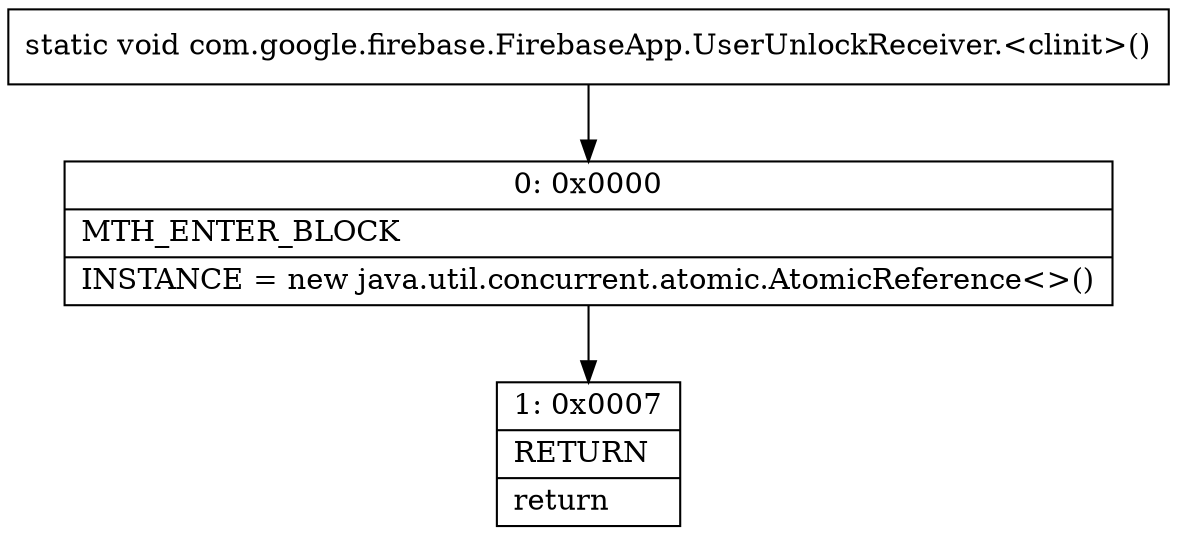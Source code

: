 digraph "CFG forcom.google.firebase.FirebaseApp.UserUnlockReceiver.\<clinit\>()V" {
Node_0 [shape=record,label="{0\:\ 0x0000|MTH_ENTER_BLOCK\l|INSTANCE = new java.util.concurrent.atomic.AtomicReference\<\>()\l}"];
Node_1 [shape=record,label="{1\:\ 0x0007|RETURN\l|return\l}"];
MethodNode[shape=record,label="{static void com.google.firebase.FirebaseApp.UserUnlockReceiver.\<clinit\>() }"];
MethodNode -> Node_0;
Node_0 -> Node_1;
}


